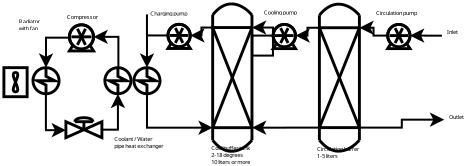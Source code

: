 <?xml version="1.0" encoding="UTF-8"?>
<dia:diagram xmlns:dia="http://www.lysator.liu.se/~alla/dia/">
  <dia:layer name="Background" visible="true" active="true">
    <dia:object type="chemeng - displa" version="1" id="O0">
      <dia:attribute name="obj_pos">
        <dia:point val="3.775,4.356"/>
      </dia:attribute>
      <dia:attribute name="obj_bb">
        <dia:rectangle val="3.643,4.283;5.114,5.735"/>
      </dia:attribute>
      <dia:attribute name="meta">
        <dia:composite type="dict"/>
      </dia:attribute>
      <dia:attribute name="elem_corner">
        <dia:point val="3.775,4.356"/>
      </dia:attribute>
      <dia:attribute name="elem_width">
        <dia:real val="1.206"/>
      </dia:attribute>
      <dia:attribute name="elem_height">
        <dia:real val="1.307"/>
      </dia:attribute>
      <dia:attribute name="line_width">
        <dia:real val="0.145"/>
      </dia:attribute>
      <dia:attribute name="line_colour">
        <dia:color val="#000000"/>
      </dia:attribute>
      <dia:attribute name="fill_colour">
        <dia:color val="#ffffff"/>
      </dia:attribute>
      <dia:attribute name="show_background">
        <dia:boolean val="true"/>
      </dia:attribute>
      <dia:attribute name="line_style">
        <dia:enum val="0"/>
        <dia:real val="1"/>
      </dia:attribute>
      <dia:attribute name="flip_horizontal">
        <dia:boolean val="false"/>
      </dia:attribute>
      <dia:attribute name="flip_vertical">
        <dia:boolean val="false"/>
      </dia:attribute>
      <dia:attribute name="subscale">
        <dia:real val="1"/>
      </dia:attribute>
    </dia:object>
    <dia:object type="chemeng - hxv" version="1" id="O1">
      <dia:attribute name="obj_pos">
        <dia:point val="5.548,6.5"/>
      </dia:attribute>
      <dia:attribute name="obj_bb">
        <dia:rectangle val="5.458,6.427;6.945,7.879"/>
      </dia:attribute>
      <dia:attribute name="meta">
        <dia:composite type="dict"/>
      </dia:attribute>
      <dia:attribute name="elem_corner">
        <dia:point val="5.548,6.5"/>
      </dia:attribute>
      <dia:attribute name="elem_width">
        <dia:real val="1.307"/>
      </dia:attribute>
      <dia:attribute name="elem_height">
        <dia:real val="1.307"/>
      </dia:attribute>
      <dia:attribute name="line_width">
        <dia:real val="0.145"/>
      </dia:attribute>
      <dia:attribute name="line_colour">
        <dia:color val="#000000"/>
      </dia:attribute>
      <dia:attribute name="fill_colour">
        <dia:color val="#ffffff"/>
      </dia:attribute>
      <dia:attribute name="show_background">
        <dia:boolean val="true"/>
      </dia:attribute>
      <dia:attribute name="line_style">
        <dia:enum val="0"/>
        <dia:real val="1"/>
      </dia:attribute>
      <dia:attribute name="flip_horizontal">
        <dia:boolean val="false"/>
      </dia:attribute>
      <dia:attribute name="flip_vertical">
        <dia:boolean val="false"/>
      </dia:attribute>
      <dia:attribute name="subscale">
        <dia:real val="1"/>
      </dia:attribute>
    </dia:object>
    <dia:object type="chemeng - hxv" version="1" id="O2">
      <dia:attribute name="obj_pos">
        <dia:point val="7,6.5"/>
      </dia:attribute>
      <dia:attribute name="obj_bb">
        <dia:rectangle val="6.91,6.427;8.397,7.879"/>
      </dia:attribute>
      <dia:attribute name="meta">
        <dia:composite type="dict"/>
      </dia:attribute>
      <dia:attribute name="elem_corner">
        <dia:point val="7,6.5"/>
      </dia:attribute>
      <dia:attribute name="elem_width">
        <dia:real val="1.307"/>
      </dia:attribute>
      <dia:attribute name="elem_height">
        <dia:real val="1.307"/>
      </dia:attribute>
      <dia:attribute name="line_width">
        <dia:real val="0.145"/>
      </dia:attribute>
      <dia:attribute name="line_colour">
        <dia:color val="#000000"/>
      </dia:attribute>
      <dia:attribute name="fill_colour">
        <dia:color val="#ffffff"/>
      </dia:attribute>
      <dia:attribute name="show_background">
        <dia:boolean val="true"/>
      </dia:attribute>
      <dia:attribute name="line_style">
        <dia:enum val="0"/>
        <dia:real val="1"/>
      </dia:attribute>
      <dia:attribute name="flip_horizontal">
        <dia:boolean val="false"/>
      </dia:attribute>
      <dia:attribute name="flip_vertical">
        <dia:boolean val="false"/>
      </dia:attribute>
      <dia:attribute name="subscale">
        <dia:real val="1"/>
      </dia:attribute>
    </dia:object>
    <dia:object type="chemeng - regval" version="1" id="O3">
      <dia:attribute name="obj_pos">
        <dia:point val="3.6,9"/>
      </dia:attribute>
      <dia:attribute name="obj_bb">
        <dia:rectangle val="3.527,8.99;5.473,10.109"/>
      </dia:attribute>
      <dia:attribute name="meta">
        <dia:composite type="dict"/>
      </dia:attribute>
      <dia:attribute name="elem_corner">
        <dia:point val="3.6,9"/>
      </dia:attribute>
      <dia:attribute name="elem_width">
        <dia:real val="1.8"/>
      </dia:attribute>
      <dia:attribute name="elem_height">
        <dia:real val="1"/>
      </dia:attribute>
      <dia:attribute name="line_width">
        <dia:real val="0.145"/>
      </dia:attribute>
      <dia:attribute name="line_colour">
        <dia:color val="#000000"/>
      </dia:attribute>
      <dia:attribute name="fill_colour">
        <dia:color val="#ffffff"/>
      </dia:attribute>
      <dia:attribute name="show_background">
        <dia:boolean val="true"/>
      </dia:attribute>
      <dia:attribute name="line_style">
        <dia:enum val="0"/>
        <dia:real val="1"/>
      </dia:attribute>
      <dia:attribute name="flip_horizontal">
        <dia:boolean val="false"/>
      </dia:attribute>
      <dia:attribute name="flip_vertical">
        <dia:boolean val="false"/>
      </dia:attribute>
      <dia:attribute name="subscale">
        <dia:real val="1"/>
      </dia:attribute>
    </dia:object>
    <dia:object type="chemeng - hxv" version="1" id="O4">
      <dia:attribute name="obj_pos">
        <dia:point val="1.952,6.5"/>
      </dia:attribute>
      <dia:attribute name="obj_bb">
        <dia:rectangle val="1.862,6.427;3.349,7.879"/>
      </dia:attribute>
      <dia:attribute name="meta">
        <dia:composite type="dict"/>
      </dia:attribute>
      <dia:attribute name="elem_corner">
        <dia:point val="1.952,6.5"/>
      </dia:attribute>
      <dia:attribute name="elem_width">
        <dia:real val="1.307"/>
      </dia:attribute>
      <dia:attribute name="elem_height">
        <dia:real val="1.307"/>
      </dia:attribute>
      <dia:attribute name="line_width">
        <dia:real val="0.145"/>
      </dia:attribute>
      <dia:attribute name="line_colour">
        <dia:color val="#000000"/>
      </dia:attribute>
      <dia:attribute name="fill_colour">
        <dia:color val="#ffffff"/>
      </dia:attribute>
      <dia:attribute name="show_background">
        <dia:boolean val="true"/>
      </dia:attribute>
      <dia:attribute name="line_style">
        <dia:enum val="0"/>
        <dia:real val="1"/>
      </dia:attribute>
      <dia:attribute name="flip_horizontal">
        <dia:boolean val="false"/>
      </dia:attribute>
      <dia:attribute name="flip_vertical">
        <dia:boolean val="false"/>
      </dia:attribute>
      <dia:attribute name="subscale">
        <dia:real val="1"/>
      </dia:attribute>
    </dia:object>
    <dia:object type="chemeng - flowfan" version="1" id="O5">
      <dia:attribute name="obj_pos">
        <dia:point val="0.5,6.5"/>
      </dia:attribute>
      <dia:attribute name="obj_bb">
        <dia:rectangle val="0.427,6.427;1.734,8.025"/>
      </dia:attribute>
      <dia:attribute name="meta">
        <dia:composite type="dict"/>
      </dia:attribute>
      <dia:attribute name="elem_corner">
        <dia:point val="0.5,6.5"/>
      </dia:attribute>
      <dia:attribute name="elem_width">
        <dia:real val="1.162"/>
      </dia:attribute>
      <dia:attribute name="elem_height">
        <dia:real val="1.452"/>
      </dia:attribute>
      <dia:attribute name="line_width">
        <dia:real val="0.145"/>
      </dia:attribute>
      <dia:attribute name="line_colour">
        <dia:color val="#000000"/>
      </dia:attribute>
      <dia:attribute name="fill_colour">
        <dia:color val="#ffffff"/>
      </dia:attribute>
      <dia:attribute name="show_background">
        <dia:boolean val="true"/>
      </dia:attribute>
      <dia:attribute name="line_style">
        <dia:enum val="0"/>
        <dia:real val="1"/>
      </dia:attribute>
      <dia:attribute name="flip_horizontal">
        <dia:boolean val="false"/>
      </dia:attribute>
      <dia:attribute name="flip_vertical">
        <dia:boolean val="false"/>
      </dia:attribute>
      <dia:attribute name="subscale">
        <dia:real val="1"/>
      </dia:attribute>
    </dia:object>
    <dia:object type="chemeng - displa" version="1" id="O6">
      <dia:attribute name="obj_pos">
        <dia:point val="8.702,4.331"/>
      </dia:attribute>
      <dia:attribute name="obj_bb">
        <dia:rectangle val="8.57,4.258;9.952,5.614"/>
      </dia:attribute>
      <dia:attribute name="meta">
        <dia:composite type="dict"/>
      </dia:attribute>
      <dia:attribute name="elem_corner">
        <dia:point val="8.702,4.331"/>
      </dia:attribute>
      <dia:attribute name="elem_width">
        <dia:real val="1.117"/>
      </dia:attribute>
      <dia:attribute name="elem_height">
        <dia:real val="1.21"/>
      </dia:attribute>
      <dia:attribute name="line_width">
        <dia:real val="0.145"/>
      </dia:attribute>
      <dia:attribute name="line_colour">
        <dia:color val="#000000"/>
      </dia:attribute>
      <dia:attribute name="fill_colour">
        <dia:color val="#ffffff"/>
      </dia:attribute>
      <dia:attribute name="show_background">
        <dia:boolean val="true"/>
      </dia:attribute>
      <dia:attribute name="line_style">
        <dia:enum val="0"/>
        <dia:real val="1"/>
      </dia:attribute>
      <dia:attribute name="flip_horizontal">
        <dia:boolean val="false"/>
      </dia:attribute>
      <dia:attribute name="flip_vertical">
        <dia:boolean val="false"/>
      </dia:attribute>
      <dia:attribute name="subscale">
        <dia:real val="1"/>
      </dia:attribute>
    </dia:object>
    <dia:object type="chemeng - fluidcont" version="1" id="O7">
      <dia:attribute name="obj_pos">
        <dia:point val="10.938,3.312"/>
      </dia:attribute>
      <dia:attribute name="obj_bb">
        <dia:rectangle val="10.771,3.312;13.005,10.683"/>
      </dia:attribute>
      <dia:attribute name="meta">
        <dia:composite type="dict"/>
      </dia:attribute>
      <dia:attribute name="elem_corner">
        <dia:point val="10.938,3.312"/>
      </dia:attribute>
      <dia:attribute name="elem_width">
        <dia:real val="1.965"/>
      </dia:attribute>
      <dia:attribute name="elem_height">
        <dia:real val="7.371"/>
      </dia:attribute>
      <dia:attribute name="line_width">
        <dia:real val="0.145"/>
      </dia:attribute>
      <dia:attribute name="line_colour">
        <dia:color val="#000000"/>
      </dia:attribute>
      <dia:attribute name="fill_colour">
        <dia:color val="#ffffff"/>
      </dia:attribute>
      <dia:attribute name="show_background">
        <dia:boolean val="true"/>
      </dia:attribute>
      <dia:attribute name="line_style">
        <dia:enum val="0"/>
        <dia:real val="1"/>
      </dia:attribute>
      <dia:attribute name="flip_horizontal">
        <dia:boolean val="false"/>
      </dia:attribute>
      <dia:attribute name="flip_vertical">
        <dia:boolean val="false"/>
      </dia:attribute>
      <dia:attribute name="subscale">
        <dia:real val="1"/>
      </dia:attribute>
    </dia:object>
    <dia:object type="chemeng - displa" version="1" id="O8">
      <dia:attribute name="obj_pos">
        <dia:point val="13.963,4.338"/>
      </dia:attribute>
      <dia:attribute name="obj_bb">
        <dia:rectangle val="13.83,4.265;15.212,5.62"/>
      </dia:attribute>
      <dia:attribute name="meta">
        <dia:composite type="dict"/>
      </dia:attribute>
      <dia:attribute name="elem_corner">
        <dia:point val="13.963,4.338"/>
      </dia:attribute>
      <dia:attribute name="elem_width">
        <dia:real val="1.117"/>
      </dia:attribute>
      <dia:attribute name="elem_height">
        <dia:real val="1.21"/>
      </dia:attribute>
      <dia:attribute name="line_width">
        <dia:real val="0.145"/>
      </dia:attribute>
      <dia:attribute name="line_colour">
        <dia:color val="#000000"/>
      </dia:attribute>
      <dia:attribute name="fill_colour">
        <dia:color val="#ffffff"/>
      </dia:attribute>
      <dia:attribute name="show_background">
        <dia:boolean val="true"/>
      </dia:attribute>
      <dia:attribute name="line_style">
        <dia:enum val="0"/>
        <dia:real val="1"/>
      </dia:attribute>
      <dia:attribute name="flip_horizontal">
        <dia:boolean val="false"/>
      </dia:attribute>
      <dia:attribute name="flip_vertical">
        <dia:boolean val="false"/>
      </dia:attribute>
      <dia:attribute name="subscale">
        <dia:real val="1"/>
      </dia:attribute>
    </dia:object>
    <dia:object type="chemeng - fluidcont" version="1" id="O9">
      <dia:attribute name="obj_pos">
        <dia:point val="16.275,3.325"/>
      </dia:attribute>
      <dia:attribute name="obj_bb">
        <dia:rectangle val="16.106,3.325;18.378,10.677"/>
      </dia:attribute>
      <dia:attribute name="meta">
        <dia:composite type="dict"/>
      </dia:attribute>
      <dia:attribute name="elem_corner">
        <dia:point val="16.275,3.325"/>
      </dia:attribute>
      <dia:attribute name="elem_width">
        <dia:real val="2"/>
      </dia:attribute>
      <dia:attribute name="elem_height">
        <dia:real val="7.352"/>
      </dia:attribute>
      <dia:attribute name="line_width">
        <dia:real val="0.145"/>
      </dia:attribute>
      <dia:attribute name="line_colour">
        <dia:color val="#000000"/>
      </dia:attribute>
      <dia:attribute name="fill_colour">
        <dia:color val="#ffffff"/>
      </dia:attribute>
      <dia:attribute name="show_background">
        <dia:boolean val="true"/>
      </dia:attribute>
      <dia:attribute name="line_style">
        <dia:enum val="0"/>
        <dia:real val="1"/>
      </dia:attribute>
      <dia:attribute name="flip_horizontal">
        <dia:boolean val="false"/>
      </dia:attribute>
      <dia:attribute name="flip_vertical">
        <dia:boolean val="false"/>
      </dia:attribute>
      <dia:attribute name="subscale">
        <dia:real val="1"/>
      </dia:attribute>
    </dia:object>
    <dia:object type="chemeng - displa" version="1" id="O10">
      <dia:attribute name="obj_pos">
        <dia:point val="19.688,4.338"/>
      </dia:attribute>
      <dia:attribute name="obj_bb">
        <dia:rectangle val="19.555,4.265;20.937,5.62"/>
      </dia:attribute>
      <dia:attribute name="meta">
        <dia:composite type="dict"/>
      </dia:attribute>
      <dia:attribute name="elem_corner">
        <dia:point val="19.688,4.338"/>
      </dia:attribute>
      <dia:attribute name="elem_width">
        <dia:real val="1.117"/>
      </dia:attribute>
      <dia:attribute name="elem_height">
        <dia:real val="1.21"/>
      </dia:attribute>
      <dia:attribute name="line_width">
        <dia:real val="0.145"/>
      </dia:attribute>
      <dia:attribute name="line_colour">
        <dia:color val="#000000"/>
      </dia:attribute>
      <dia:attribute name="fill_colour">
        <dia:color val="#ffffff"/>
      </dia:attribute>
      <dia:attribute name="show_background">
        <dia:boolean val="true"/>
      </dia:attribute>
      <dia:attribute name="line_style">
        <dia:enum val="0"/>
        <dia:real val="1"/>
      </dia:attribute>
      <dia:attribute name="flip_horizontal">
        <dia:boolean val="false"/>
      </dia:attribute>
      <dia:attribute name="flip_vertical">
        <dia:boolean val="false"/>
      </dia:attribute>
      <dia:attribute name="subscale">
        <dia:real val="1"/>
      </dia:attribute>
    </dia:object>
    <dia:object type="Standard - ZigZagLine" version="1" id="O11">
      <dia:attribute name="obj_pos">
        <dia:point val="3.775,4.959"/>
      </dia:attribute>
      <dia:attribute name="obj_bb">
        <dia:rectangle val="2.244,4.909;3.825,6.612"/>
      </dia:attribute>
      <dia:attribute name="orth_points">
        <dia:point val="3.775,4.959"/>
        <dia:point val="3.775,5"/>
        <dia:point val="2.605,5"/>
        <dia:point val="2.605,6.5"/>
      </dia:attribute>
      <dia:attribute name="orth_orient">
        <dia:enum val="1"/>
        <dia:enum val="0"/>
        <dia:enum val="1"/>
      </dia:attribute>
      <dia:attribute name="autorouting">
        <dia:boolean val="false"/>
      </dia:attribute>
      <dia:attribute name="end_arrow">
        <dia:enum val="22"/>
      </dia:attribute>
      <dia:attribute name="end_arrow_length">
        <dia:real val="0.5"/>
      </dia:attribute>
      <dia:attribute name="end_arrow_width">
        <dia:real val="0.5"/>
      </dia:attribute>
      <dia:connections>
        <dia:connection handle="0" to="O0" connection="2"/>
        <dia:connection handle="1" to="O4" connection="1"/>
      </dia:connections>
    </dia:object>
    <dia:object type="Standard - ZigZagLine" version="1" id="O12">
      <dia:attribute name="obj_pos">
        <dia:point val="2.605,7.807"/>
      </dia:attribute>
      <dia:attribute name="obj_bb">
        <dia:rectangle val="2.55,7.757;3.712,9.988"/>
      </dia:attribute>
      <dia:attribute name="orth_points">
        <dia:point val="2.605,7.807"/>
        <dia:point val="2.6,7.807"/>
        <dia:point val="2.6,9.626"/>
        <dia:point val="3.6,9.626"/>
      </dia:attribute>
      <dia:attribute name="orth_orient">
        <dia:enum val="0"/>
        <dia:enum val="1"/>
        <dia:enum val="0"/>
      </dia:attribute>
      <dia:attribute name="autorouting">
        <dia:boolean val="false"/>
      </dia:attribute>
      <dia:attribute name="end_arrow">
        <dia:enum val="22"/>
      </dia:attribute>
      <dia:attribute name="end_arrow_length">
        <dia:real val="0.5"/>
      </dia:attribute>
      <dia:attribute name="end_arrow_width">
        <dia:real val="0.5"/>
      </dia:attribute>
      <dia:connections>
        <dia:connection handle="0" to="O4" connection="0"/>
        <dia:connection handle="1" to="O3" connection="0"/>
      </dia:connections>
    </dia:object>
    <dia:object type="Standard - ZigZagLine" version="1" id="O13">
      <dia:attribute name="obj_pos">
        <dia:point val="5.4,9.626"/>
      </dia:attribute>
      <dia:attribute name="obj_bb">
        <dia:rectangle val="5.35,7.695;6.563,9.676"/>
      </dia:attribute>
      <dia:attribute name="orth_points">
        <dia:point val="5.4,9.626"/>
        <dia:point val="5.4,9.6"/>
        <dia:point val="6.201,9.6"/>
        <dia:point val="6.201,7.807"/>
      </dia:attribute>
      <dia:attribute name="orth_orient">
        <dia:enum val="1"/>
        <dia:enum val="0"/>
        <dia:enum val="1"/>
      </dia:attribute>
      <dia:attribute name="autorouting">
        <dia:boolean val="false"/>
      </dia:attribute>
      <dia:attribute name="end_arrow">
        <dia:enum val="22"/>
      </dia:attribute>
      <dia:attribute name="end_arrow_length">
        <dia:real val="0.5"/>
      </dia:attribute>
      <dia:attribute name="end_arrow_width">
        <dia:real val="0.5"/>
      </dia:attribute>
      <dia:connections>
        <dia:connection handle="0" to="O3" connection="1"/>
        <dia:connection handle="1" to="O1" connection="0"/>
      </dia:connections>
    </dia:object>
    <dia:object type="Standard - ZigZagLine" version="1" id="O14">
      <dia:attribute name="obj_pos">
        <dia:point val="6.201,6.5"/>
      </dia:attribute>
      <dia:attribute name="obj_bb">
        <dia:rectangle val="4.87,4.597;6.274,6.55"/>
      </dia:attribute>
      <dia:attribute name="orth_points">
        <dia:point val="6.201,6.5"/>
        <dia:point val="6.224,6.5"/>
        <dia:point val="6.224,4.959"/>
        <dia:point val="4.981,4.959"/>
      </dia:attribute>
      <dia:attribute name="orth_orient">
        <dia:enum val="0"/>
        <dia:enum val="1"/>
        <dia:enum val="0"/>
      </dia:attribute>
      <dia:attribute name="autorouting">
        <dia:boolean val="false"/>
      </dia:attribute>
      <dia:attribute name="end_arrow">
        <dia:enum val="22"/>
      </dia:attribute>
      <dia:attribute name="end_arrow_length">
        <dia:real val="0.5"/>
      </dia:attribute>
      <dia:attribute name="end_arrow_width">
        <dia:real val="0.5"/>
      </dia:attribute>
      <dia:connections>
        <dia:connection handle="0" to="O1" connection="1"/>
        <dia:connection handle="1" to="O0" connection="3"/>
      </dia:connections>
    </dia:object>
    <dia:object type="Standard - ZigZagLine" version="1" id="O15">
      <dia:attribute name="obj_pos">
        <dia:point val="10.938,4.892"/>
      </dia:attribute>
      <dia:attribute name="obj_bb">
        <dia:rectangle val="9.708,4.528;10.988,5.251"/>
      </dia:attribute>
      <dia:attribute name="orth_points">
        <dia:point val="10.938,4.892"/>
        <dia:point val="10.378,4.892"/>
        <dia:point val="10.378,4.889"/>
        <dia:point val="9.819,4.889"/>
      </dia:attribute>
      <dia:attribute name="orth_orient">
        <dia:enum val="0"/>
        <dia:enum val="1"/>
        <dia:enum val="0"/>
      </dia:attribute>
      <dia:attribute name="autorouting">
        <dia:boolean val="true"/>
      </dia:attribute>
      <dia:attribute name="end_arrow">
        <dia:enum val="22"/>
      </dia:attribute>
      <dia:attribute name="end_arrow_length">
        <dia:real val="0.5"/>
      </dia:attribute>
      <dia:attribute name="end_arrow_width">
        <dia:real val="0.5"/>
      </dia:attribute>
      <dia:connections>
        <dia:connection handle="0" to="O7" connection="0"/>
        <dia:connection handle="1" to="O6" connection="3"/>
      </dia:connections>
    </dia:object>
    <dia:object type="Standard - ZigZagLine" version="1" id="O16">
      <dia:attribute name="obj_pos">
        <dia:point val="8.702,4.889"/>
      </dia:attribute>
      <dia:attribute name="obj_bb">
        <dia:rectangle val="7.292,4.839;8.752,6.612"/>
      </dia:attribute>
      <dia:attribute name="orth_points">
        <dia:point val="8.702,4.889"/>
        <dia:point val="7.653,4.889"/>
        <dia:point val="7.653,6.5"/>
      </dia:attribute>
      <dia:attribute name="orth_orient">
        <dia:enum val="0"/>
        <dia:enum val="1"/>
      </dia:attribute>
      <dia:attribute name="autorouting">
        <dia:boolean val="true"/>
      </dia:attribute>
      <dia:attribute name="end_arrow">
        <dia:enum val="22"/>
      </dia:attribute>
      <dia:attribute name="end_arrow_length">
        <dia:real val="0.5"/>
      </dia:attribute>
      <dia:attribute name="end_arrow_width">
        <dia:real val="0.5"/>
      </dia:attribute>
      <dia:connections>
        <dia:connection handle="0" to="O6" connection="2"/>
        <dia:connection handle="1" to="O2" connection="1"/>
      </dia:connections>
    </dia:object>
    <dia:object type="Standard - ZigZagLine" version="1" id="O17">
      <dia:attribute name="obj_pos">
        <dia:point val="7.653,7.807"/>
      </dia:attribute>
      <dia:attribute name="obj_bb">
        <dia:rectangle val="7.603,7.757;11.049,9.466"/>
      </dia:attribute>
      <dia:attribute name="orth_points">
        <dia:point val="7.653,7.807"/>
        <dia:point val="7.653,9.104"/>
        <dia:point val="10.938,9.104"/>
      </dia:attribute>
      <dia:attribute name="orth_orient">
        <dia:enum val="1"/>
        <dia:enum val="0"/>
      </dia:attribute>
      <dia:attribute name="autorouting">
        <dia:boolean val="true"/>
      </dia:attribute>
      <dia:attribute name="end_arrow">
        <dia:enum val="22"/>
      </dia:attribute>
      <dia:attribute name="end_arrow_length">
        <dia:real val="0.5"/>
      </dia:attribute>
      <dia:attribute name="end_arrow_width">
        <dia:real val="0.5"/>
      </dia:attribute>
      <dia:connections>
        <dia:connection handle="0" to="O2" connection="0"/>
        <dia:connection handle="1" to="O7" connection="8"/>
      </dia:connections>
    </dia:object>
    <dia:object type="Standard - ZigZagLine" version="1" id="O18">
      <dia:attribute name="obj_pos">
        <dia:point val="13.963,4.896"/>
      </dia:attribute>
      <dia:attribute name="obj_bb">
        <dia:rectangle val="12.79,4.53;14.012,5.254"/>
      </dia:attribute>
      <dia:attribute name="orth_points">
        <dia:point val="13.963,4.896"/>
        <dia:point val="13.432,4.896"/>
        <dia:point val="13.432,4.892"/>
        <dia:point val="12.902,4.892"/>
      </dia:attribute>
      <dia:attribute name="orth_orient">
        <dia:enum val="0"/>
        <dia:enum val="1"/>
        <dia:enum val="0"/>
      </dia:attribute>
      <dia:attribute name="autorouting">
        <dia:boolean val="true"/>
      </dia:attribute>
      <dia:attribute name="end_arrow">
        <dia:enum val="22"/>
      </dia:attribute>
      <dia:attribute name="end_arrow_length">
        <dia:real val="0.5"/>
      </dia:attribute>
      <dia:attribute name="end_arrow_width">
        <dia:real val="0.5"/>
      </dia:attribute>
      <dia:connections>
        <dia:connection handle="0" to="O8" connection="2"/>
        <dia:connection handle="1" to="O7" connection="10"/>
      </dia:connections>
    </dia:object>
    <dia:object type="Standard - ZigZagLine" version="1" id="O19">
      <dia:attribute name="obj_pos">
        <dia:point val="16.275,9.102"/>
      </dia:attribute>
      <dia:attribute name="obj_bb">
        <dia:rectangle val="12.79,8.742;16.325,9.466"/>
      </dia:attribute>
      <dia:attribute name="orth_points">
        <dia:point val="16.275,9.102"/>
        <dia:point val="14.589,9.102"/>
        <dia:point val="14.589,9.104"/>
        <dia:point val="12.902,9.104"/>
      </dia:attribute>
      <dia:attribute name="orth_orient">
        <dia:enum val="0"/>
        <dia:enum val="1"/>
        <dia:enum val="0"/>
      </dia:attribute>
      <dia:attribute name="autorouting">
        <dia:boolean val="true"/>
      </dia:attribute>
      <dia:attribute name="end_arrow">
        <dia:enum val="22"/>
      </dia:attribute>
      <dia:attribute name="end_arrow_length">
        <dia:real val="0.5"/>
      </dia:attribute>
      <dia:attribute name="end_arrow_width">
        <dia:real val="0.5"/>
      </dia:attribute>
      <dia:connections>
        <dia:connection handle="0" to="O9" connection="8"/>
        <dia:connection handle="1" to="O7" connection="18"/>
      </dia:connections>
    </dia:object>
    <dia:object type="Standard - ZigZagLine" version="1" id="O20">
      <dia:attribute name="obj_pos">
        <dia:point val="16.275,4.9"/>
      </dia:attribute>
      <dia:attribute name="obj_bb">
        <dia:rectangle val="14.968,4.534;16.325,5.258"/>
      </dia:attribute>
      <dia:attribute name="orth_points">
        <dia:point val="16.275,4.9"/>
        <dia:point val="15.677,4.9"/>
        <dia:point val="15.677,4.896"/>
        <dia:point val="15.079,4.896"/>
      </dia:attribute>
      <dia:attribute name="orth_orient">
        <dia:enum val="0"/>
        <dia:enum val="1"/>
        <dia:enum val="0"/>
      </dia:attribute>
      <dia:attribute name="autorouting">
        <dia:boolean val="true"/>
      </dia:attribute>
      <dia:attribute name="end_arrow">
        <dia:enum val="22"/>
      </dia:attribute>
      <dia:attribute name="end_arrow_length">
        <dia:real val="0.5"/>
      </dia:attribute>
      <dia:attribute name="end_arrow_width">
        <dia:real val="0.5"/>
      </dia:attribute>
      <dia:connections>
        <dia:connection handle="0" to="O9" connection="0"/>
        <dia:connection handle="1" to="O8" connection="3"/>
      </dia:connections>
    </dia:object>
    <dia:object type="Standard - ZigZagLine" version="1" id="O21">
      <dia:attribute name="obj_pos">
        <dia:point val="19.688,4.896"/>
      </dia:attribute>
      <dia:attribute name="obj_bb">
        <dia:rectangle val="18.163,4.539;19.738,5.262"/>
      </dia:attribute>
      <dia:attribute name="orth_points">
        <dia:point val="19.688,4.896"/>
        <dia:point val="18.981,4.896"/>
        <dia:point val="18.981,4.9"/>
        <dia:point val="18.275,4.9"/>
      </dia:attribute>
      <dia:attribute name="orth_orient">
        <dia:enum val="0"/>
        <dia:enum val="1"/>
        <dia:enum val="0"/>
      </dia:attribute>
      <dia:attribute name="autorouting">
        <dia:boolean val="true"/>
      </dia:attribute>
      <dia:attribute name="end_arrow">
        <dia:enum val="22"/>
      </dia:attribute>
      <dia:attribute name="end_arrow_length">
        <dia:real val="0.5"/>
      </dia:attribute>
      <dia:attribute name="end_arrow_width">
        <dia:real val="0.5"/>
      </dia:attribute>
      <dia:connections>
        <dia:connection handle="0" to="O10" connection="2"/>
        <dia:connection handle="1" to="O9" connection="10"/>
      </dia:connections>
    </dia:object>
    <dia:object type="Standard - ZigZagLine" version="1" id="O22">
      <dia:attribute name="obj_pos">
        <dia:point val="22.401,4.9"/>
      </dia:attribute>
      <dia:attribute name="obj_bb">
        <dia:rectangle val="20.693,4.534;22.451,5.258"/>
      </dia:attribute>
      <dia:attribute name="orth_points">
        <dia:point val="22.401,4.9"/>
        <dia:point val="21.603,4.9"/>
        <dia:point val="21.603,4.896"/>
        <dia:point val="20.804,4.896"/>
      </dia:attribute>
      <dia:attribute name="orth_orient">
        <dia:enum val="0"/>
        <dia:enum val="1"/>
        <dia:enum val="0"/>
      </dia:attribute>
      <dia:attribute name="autorouting">
        <dia:boolean val="true"/>
      </dia:attribute>
      <dia:attribute name="end_arrow">
        <dia:enum val="22"/>
      </dia:attribute>
      <dia:attribute name="end_arrow_length">
        <dia:real val="0.5"/>
      </dia:attribute>
      <dia:attribute name="end_arrow_width">
        <dia:real val="0.5"/>
      </dia:attribute>
      <dia:connections>
        <dia:connection handle="1" to="O10" connection="3"/>
      </dia:connections>
    </dia:object>
    <dia:object type="Standard - ZigZagLine" version="1" id="O23">
      <dia:attribute name="obj_pos">
        <dia:point val="18.275,9.102"/>
      </dia:attribute>
      <dia:attribute name="obj_bb">
        <dia:rectangle val="18.225,8.738;22.626,9.462"/>
      </dia:attribute>
      <dia:attribute name="orth_points">
        <dia:point val="18.275,9.102"/>
        <dia:point val="20.395,9.102"/>
        <dia:point val="20.395,9.1"/>
        <dia:point val="22.514,9.1"/>
      </dia:attribute>
      <dia:attribute name="orth_orient">
        <dia:enum val="0"/>
        <dia:enum val="1"/>
        <dia:enum val="0"/>
      </dia:attribute>
      <dia:attribute name="autorouting">
        <dia:boolean val="true"/>
      </dia:attribute>
      <dia:attribute name="end_arrow">
        <dia:enum val="22"/>
      </dia:attribute>
      <dia:attribute name="end_arrow_length">
        <dia:real val="0.5"/>
      </dia:attribute>
      <dia:attribute name="end_arrow_width">
        <dia:real val="0.5"/>
      </dia:attribute>
      <dia:connections>
        <dia:connection handle="0" to="O9" connection="18"/>
      </dia:connections>
    </dia:object>
    <dia:object type="Standard - Text" version="1" id="O24">
      <dia:attribute name="obj_pos">
        <dia:point val="1.237,4.287"/>
      </dia:attribute>
      <dia:attribute name="obj_bb">
        <dia:rectangle val="1.237,4.025;2.43,4.708"/>
      </dia:attribute>
      <dia:attribute name="text">
        <dia:composite type="text">
          <dia:attribute name="string">
            <dia:string>#Radiator
with fan#</dia:string>
          </dia:attribute>
          <dia:attribute name="font">
            <dia:font family="sans" style="0" name="Helvetica"/>
          </dia:attribute>
          <dia:attribute name="height">
            <dia:real val="0.353"/>
          </dia:attribute>
          <dia:attribute name="pos">
            <dia:point val="1.237,4.287"/>
          </dia:attribute>
          <dia:attribute name="color">
            <dia:color val="#000000"/>
          </dia:attribute>
          <dia:attribute name="alignment">
            <dia:enum val="0"/>
          </dia:attribute>
        </dia:composite>
      </dia:attribute>
      <dia:attribute name="valign">
        <dia:enum val="3"/>
      </dia:attribute>
    </dia:object>
    <dia:object type="Standard - Text" version="1" id="O25">
      <dia:attribute name="obj_pos">
        <dia:point val="2.762,3.237"/>
      </dia:attribute>
      <dia:attribute name="obj_bb">
        <dia:rectangle val="2.762,2.643;2.762,3.39"/>
      </dia:attribute>
      <dia:attribute name="text">
        <dia:composite type="text">
          <dia:attribute name="string">
            <dia:string>##</dia:string>
          </dia:attribute>
          <dia:attribute name="font">
            <dia:font family="sans" style="0" name="Helvetica"/>
          </dia:attribute>
          <dia:attribute name="height">
            <dia:real val="0.8"/>
          </dia:attribute>
          <dia:attribute name="pos">
            <dia:point val="2.762,3.237"/>
          </dia:attribute>
          <dia:attribute name="color">
            <dia:color val="#000000"/>
          </dia:attribute>
          <dia:attribute name="alignment">
            <dia:enum val="0"/>
          </dia:attribute>
        </dia:composite>
      </dia:attribute>
      <dia:attribute name="valign">
        <dia:enum val="3"/>
      </dia:attribute>
    </dia:object>
    <dia:object type="Standard - Text" version="1" id="O26">
      <dia:attribute name="obj_pos">
        <dia:point val="3.637,4.062"/>
      </dia:attribute>
      <dia:attribute name="obj_bb">
        <dia:rectangle val="3.637,3.8;5.33,4.13"/>
      </dia:attribute>
      <dia:attribute name="text">
        <dia:composite type="text">
          <dia:attribute name="string">
            <dia:string>#Compressor#</dia:string>
          </dia:attribute>
          <dia:attribute name="font">
            <dia:font family="sans" style="0" name="Helvetica"/>
          </dia:attribute>
          <dia:attribute name="height">
            <dia:real val="0.353"/>
          </dia:attribute>
          <dia:attribute name="pos">
            <dia:point val="3.637,4.062"/>
          </dia:attribute>
          <dia:attribute name="color">
            <dia:color val="#000000"/>
          </dia:attribute>
          <dia:attribute name="alignment">
            <dia:enum val="0"/>
          </dia:attribute>
        </dia:composite>
      </dia:attribute>
      <dia:attribute name="valign">
        <dia:enum val="3"/>
      </dia:attribute>
    </dia:object>
    <dia:object type="Standard - Text" version="1" id="O27">
      <dia:attribute name="obj_pos">
        <dia:point val="6.212,4.162"/>
      </dia:attribute>
      <dia:attribute name="obj_bb">
        <dia:rectangle val="6.212,3.567;6.212,4.315"/>
      </dia:attribute>
      <dia:attribute name="text">
        <dia:composite type="text">
          <dia:attribute name="string">
            <dia:string>##</dia:string>
          </dia:attribute>
          <dia:attribute name="font">
            <dia:font family="sans" style="0" name="Helvetica"/>
          </dia:attribute>
          <dia:attribute name="height">
            <dia:real val="0.8"/>
          </dia:attribute>
          <dia:attribute name="pos">
            <dia:point val="6.212,4.162"/>
          </dia:attribute>
          <dia:attribute name="color">
            <dia:color val="#000000"/>
          </dia:attribute>
          <dia:attribute name="alignment">
            <dia:enum val="0"/>
          </dia:attribute>
        </dia:composite>
      </dia:attribute>
      <dia:attribute name="valign">
        <dia:enum val="3"/>
      </dia:attribute>
    </dia:object>
    <dia:object type="Standard - Text" version="1" id="O28">
      <dia:attribute name="obj_pos">
        <dia:point val="6.012,10.162"/>
      </dia:attribute>
      <dia:attribute name="obj_bb">
        <dia:rectangle val="6.012,9.892;8.941,10.599"/>
      </dia:attribute>
      <dia:attribute name="text">
        <dia:composite type="text">
          <dia:attribute name="string">
            <dia:string>#Coolant / Water
pipe heat exchanger#</dia:string>
          </dia:attribute>
          <dia:attribute name="font">
            <dia:font family="sans" style="0" name="Helvetica"/>
          </dia:attribute>
          <dia:attribute name="height">
            <dia:real val="0.353"/>
          </dia:attribute>
          <dia:attribute name="pos">
            <dia:point val="6.012,10.162"/>
          </dia:attribute>
          <dia:attribute name="color">
            <dia:color val="#000000"/>
          </dia:attribute>
          <dia:attribute name="alignment">
            <dia:enum val="0"/>
          </dia:attribute>
        </dia:composite>
      </dia:attribute>
      <dia:attribute name="valign">
        <dia:enum val="3"/>
      </dia:attribute>
    </dia:object>
    <dia:object type="Standard - Text" version="1" id="O29">
      <dia:attribute name="obj_pos">
        <dia:point val="7.812,3.888"/>
      </dia:attribute>
      <dia:attribute name="obj_bb">
        <dia:rectangle val="7.812,3.617;10.003,3.971"/>
      </dia:attribute>
      <dia:attribute name="text">
        <dia:composite type="text">
          <dia:attribute name="string">
            <dia:string>#Charging pump#</dia:string>
          </dia:attribute>
          <dia:attribute name="font">
            <dia:font family="sans" style="0" name="Helvetica"/>
          </dia:attribute>
          <dia:attribute name="height">
            <dia:real val="0.353"/>
          </dia:attribute>
          <dia:attribute name="pos">
            <dia:point val="7.812,3.888"/>
          </dia:attribute>
          <dia:attribute name="color">
            <dia:color val="#000000"/>
          </dia:attribute>
          <dia:attribute name="alignment">
            <dia:enum val="0"/>
          </dia:attribute>
        </dia:composite>
      </dia:attribute>
      <dia:attribute name="valign">
        <dia:enum val="3"/>
      </dia:attribute>
    </dia:object>
    <dia:object type="Standard - Text" version="1" id="O30">
      <dia:attribute name="obj_pos">
        <dia:point val="10.862,10.613"/>
      </dia:attribute>
      <dia:attribute name="obj_bb">
        <dia:rectangle val="10.862,10.342;13.223,11.402"/>
      </dia:attribute>
      <dia:attribute name="text">
        <dia:composite type="text">
          <dia:attribute name="string">
            <dia:string>#Cold buffer tank
2-18 degrees
10 liters or more#</dia:string>
          </dia:attribute>
          <dia:attribute name="font">
            <dia:font family="sans" style="0" name="Helvetica"/>
          </dia:attribute>
          <dia:attribute name="height">
            <dia:real val="0.353"/>
          </dia:attribute>
          <dia:attribute name="pos">
            <dia:point val="10.862,10.613"/>
          </dia:attribute>
          <dia:attribute name="color">
            <dia:color val="#000000"/>
          </dia:attribute>
          <dia:attribute name="alignment">
            <dia:enum val="0"/>
          </dia:attribute>
        </dia:composite>
      </dia:attribute>
      <dia:attribute name="valign">
        <dia:enum val="3"/>
      </dia:attribute>
    </dia:object>
    <dia:object type="Standard - Text" version="1" id="O31">
      <dia:attribute name="obj_pos">
        <dia:point val="13.487,3.837"/>
      </dia:attribute>
      <dia:attribute name="obj_bb">
        <dia:rectangle val="13.487,3.575;15.45,3.905"/>
      </dia:attribute>
      <dia:attribute name="text">
        <dia:composite type="text">
          <dia:attribute name="string">
            <dia:string>#Cooling pump#</dia:string>
          </dia:attribute>
          <dia:attribute name="font">
            <dia:font family="sans" style="0" name="Helvetica"/>
          </dia:attribute>
          <dia:attribute name="height">
            <dia:real val="0.353"/>
          </dia:attribute>
          <dia:attribute name="pos">
            <dia:point val="13.487,3.837"/>
          </dia:attribute>
          <dia:attribute name="color">
            <dia:color val="#000000"/>
          </dia:attribute>
          <dia:attribute name="alignment">
            <dia:enum val="0"/>
          </dia:attribute>
        </dia:composite>
      </dia:attribute>
      <dia:attribute name="valign">
        <dia:enum val="3"/>
      </dia:attribute>
    </dia:object>
    <dia:object type="Standard - Text" version="1" id="O32">
      <dia:attribute name="obj_pos">
        <dia:point val="19.101,3.862"/>
      </dia:attribute>
      <dia:attribute name="obj_bb">
        <dia:rectangle val="19.101,3.6;21.516,3.93"/>
      </dia:attribute>
      <dia:attribute name="text">
        <dia:composite type="text">
          <dia:attribute name="string">
            <dia:string>#Circulation pump#</dia:string>
          </dia:attribute>
          <dia:attribute name="font">
            <dia:font family="sans" style="0" name="Helvetica"/>
          </dia:attribute>
          <dia:attribute name="height">
            <dia:real val="0.353"/>
          </dia:attribute>
          <dia:attribute name="pos">
            <dia:point val="19.101,3.862"/>
          </dia:attribute>
          <dia:attribute name="color">
            <dia:color val="#000000"/>
          </dia:attribute>
          <dia:attribute name="alignment">
            <dia:enum val="0"/>
          </dia:attribute>
        </dia:composite>
      </dia:attribute>
      <dia:attribute name="valign">
        <dia:enum val="3"/>
      </dia:attribute>
    </dia:object>
    <dia:object type="Standard - Text" version="1" id="O33">
      <dia:attribute name="obj_pos">
        <dia:point val="16.151,10.662"/>
      </dia:attribute>
      <dia:attribute name="obj_bb">
        <dia:rectangle val="16.151,10.392;18.602,11.099"/>
      </dia:attribute>
      <dia:attribute name="text">
        <dia:composite type="text">
          <dia:attribute name="string">
            <dia:string>#Circulation buffer
1-5 liters#</dia:string>
          </dia:attribute>
          <dia:attribute name="font">
            <dia:font family="sans" style="0" name="Helvetica"/>
          </dia:attribute>
          <dia:attribute name="height">
            <dia:real val="0.353"/>
          </dia:attribute>
          <dia:attribute name="pos">
            <dia:point val="16.151,10.662"/>
          </dia:attribute>
          <dia:attribute name="color">
            <dia:color val="#000000"/>
          </dia:attribute>
          <dia:attribute name="alignment">
            <dia:enum val="0"/>
          </dia:attribute>
        </dia:composite>
      </dia:attribute>
      <dia:attribute name="valign">
        <dia:enum val="3"/>
      </dia:attribute>
    </dia:object>
    <dia:object type="Standard - Text" version="1" id="O34">
      <dia:attribute name="obj_pos">
        <dia:point val="22.651,4.812"/>
      </dia:attribute>
      <dia:attribute name="obj_bb">
        <dia:rectangle val="22.651,4.542;23.284,4.896"/>
      </dia:attribute>
      <dia:attribute name="text">
        <dia:composite type="text">
          <dia:attribute name="string">
            <dia:string>#Inlet#</dia:string>
          </dia:attribute>
          <dia:attribute name="font">
            <dia:font family="sans" style="0" name="Helvetica"/>
          </dia:attribute>
          <dia:attribute name="height">
            <dia:real val="0.353"/>
          </dia:attribute>
          <dia:attribute name="pos">
            <dia:point val="22.651,4.812"/>
          </dia:attribute>
          <dia:attribute name="color">
            <dia:color val="#000000"/>
          </dia:attribute>
          <dia:attribute name="alignment">
            <dia:enum val="0"/>
          </dia:attribute>
        </dia:composite>
      </dia:attribute>
      <dia:attribute name="valign">
        <dia:enum val="3"/>
      </dia:attribute>
    </dia:object>
    <dia:object type="Standard - Text" version="1" id="O35">
      <dia:attribute name="obj_pos">
        <dia:point val="22.751,9.062"/>
      </dia:attribute>
      <dia:attribute name="obj_bb">
        <dia:rectangle val="22.751,8.792;23.634,9.146"/>
      </dia:attribute>
      <dia:attribute name="text">
        <dia:composite type="text">
          <dia:attribute name="string">
            <dia:string>#Outlet#</dia:string>
          </dia:attribute>
          <dia:attribute name="font">
            <dia:font family="sans" style="0" name="Helvetica"/>
          </dia:attribute>
          <dia:attribute name="height">
            <dia:real val="0.353"/>
          </dia:attribute>
          <dia:attribute name="pos">
            <dia:point val="22.751,9.062"/>
          </dia:attribute>
          <dia:attribute name="color">
            <dia:color val="#000000"/>
          </dia:attribute>
          <dia:attribute name="alignment">
            <dia:enum val="0"/>
          </dia:attribute>
        </dia:composite>
      </dia:attribute>
      <dia:attribute name="valign">
        <dia:enum val="3"/>
      </dia:attribute>
    </dia:object>
  </dia:layer>
</dia:diagram>
